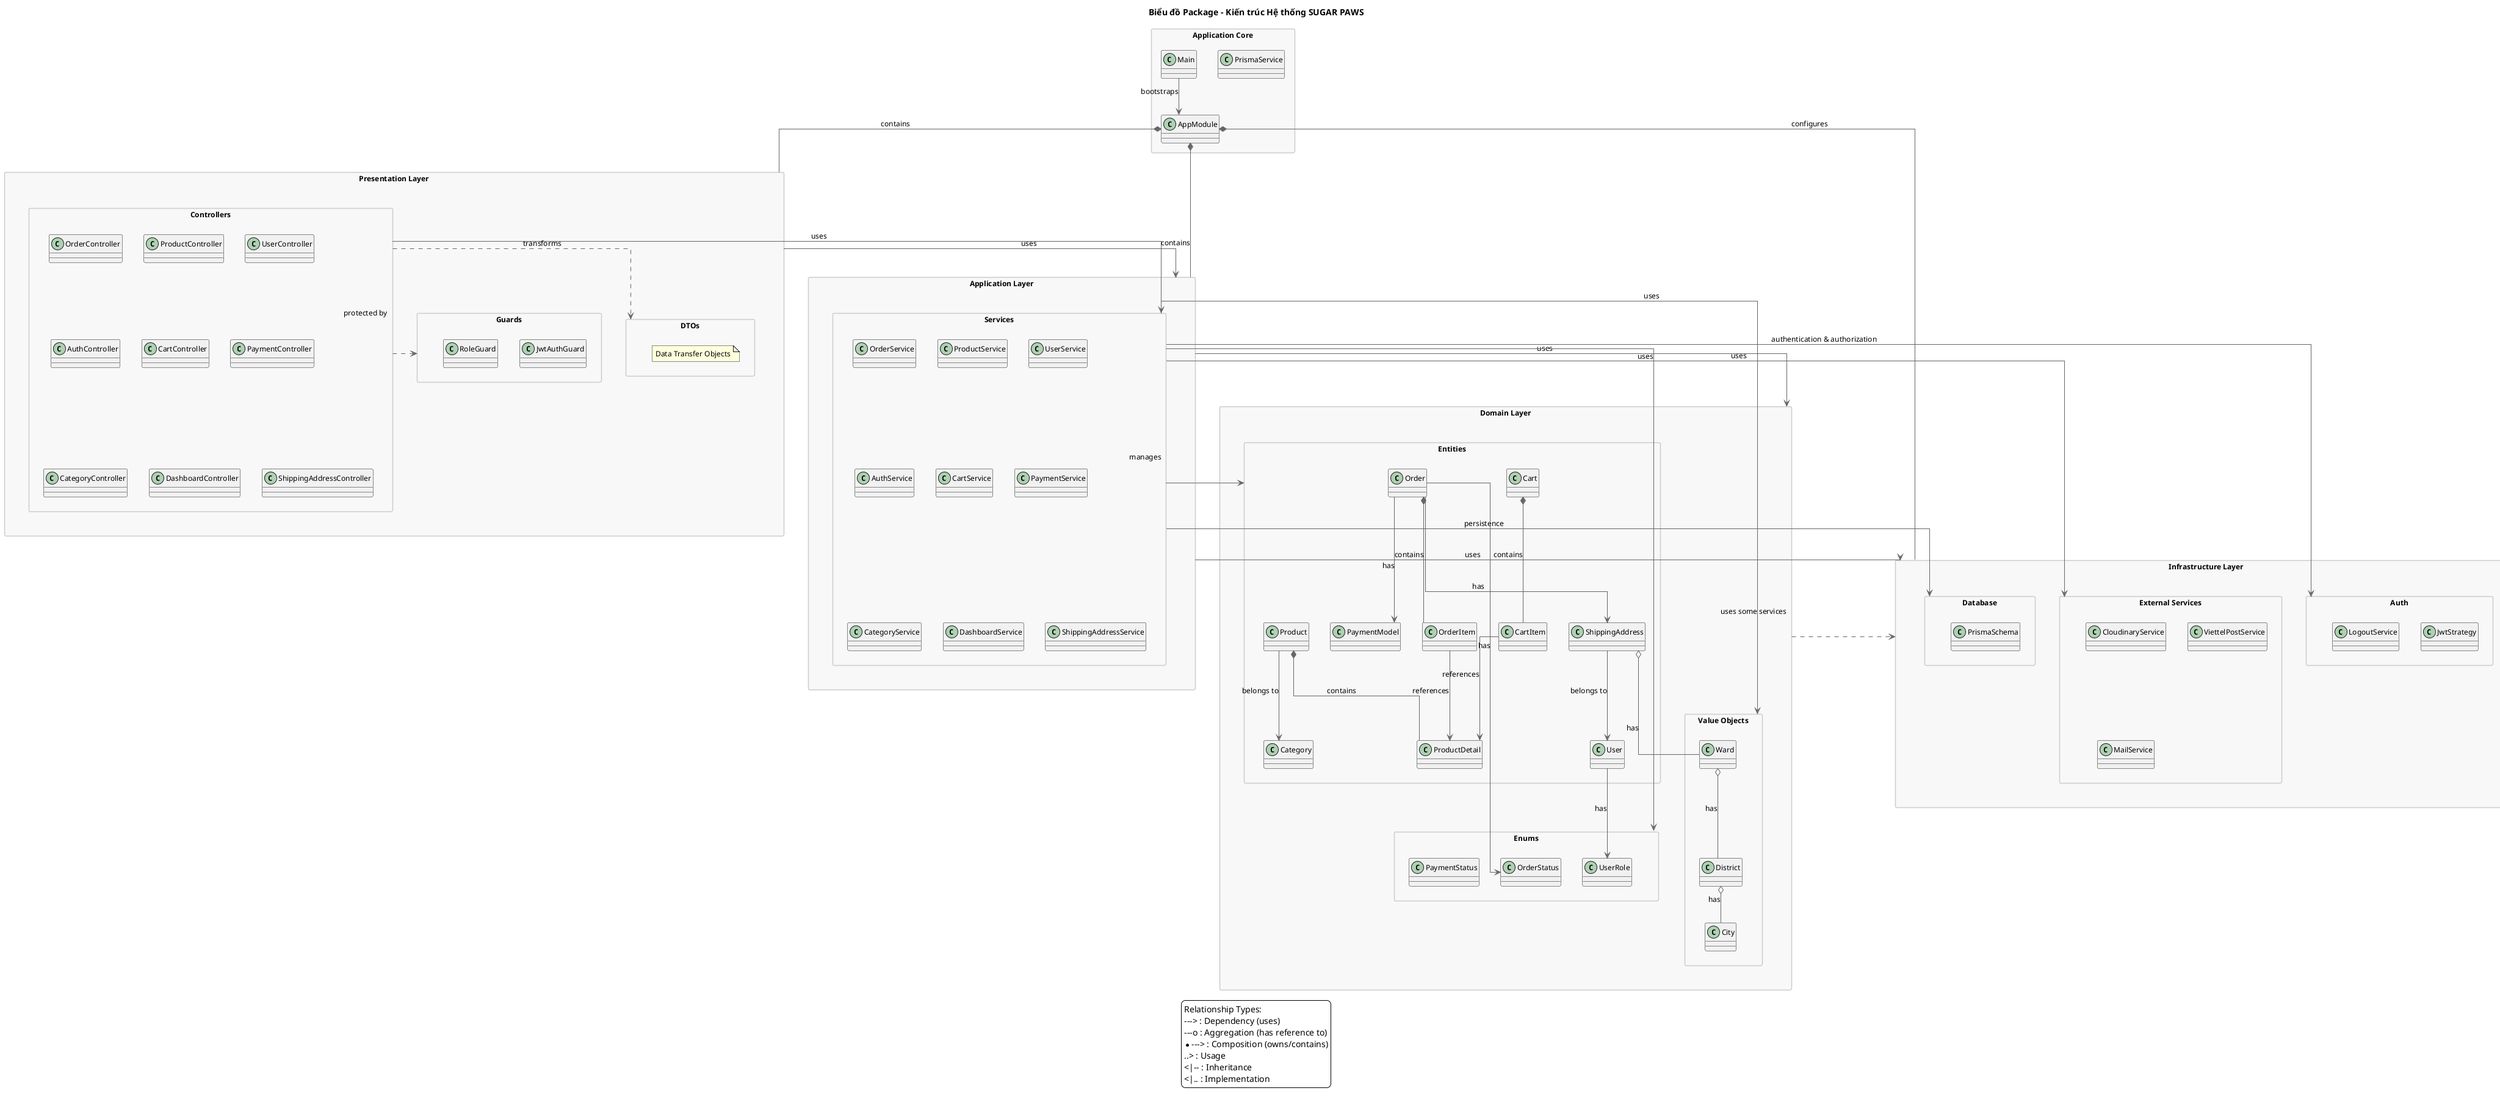 @startuml
title Biểu đồ Package - Kiến trúc Hệ thống SUGAR PAWS

' Cấu hình style
skinparam packageStyle rectangle
skinparam linetype ortho
skinparam shadowing false
skinparam DefaultFontName Arial
skinparam DefaultFontSize 12
skinparam ArrowColor #666666
skinparam BackgroundColor #FFFFFF
skinparam PackageBackgroundColor #F8F8F8
skinparam PackageBorderColor #CCCCCC

package "Application Core" as Core {
  class AppModule
  class PrismaService
  class Main
}

package "Presentation Layer" as Presentation {
  package "Controllers" as Controllers {
    class OrderController
    class ProductController
    class UserController
    class AuthController
    class CartController
    class PaymentController
    class CategoryController
    class DashboardController
    class ShippingAddressController
  }
  
  package "Guards" as Guards {
    class JwtAuthGuard
    class RoleGuard
  }
  
  package "DTOs" as DTOs {
    note "Data Transfer Objects" as N1
  }
}

package "Application Layer" as Application {
  package "Services" as Services {
    class OrderService
    class ProductService
    class UserService
    class AuthService
    class CartService
    class PaymentService
    class CategoryService
    class DashboardService
    class ShippingAddressService
  }
}

package "Domain Layer" as Domain {
  package "Entities" as Entities {
    class Order
    class OrderItem
    class Product
    class ProductDetail
    class User
    class Cart
    class CartItem
    class PaymentModel
    class Category
    class ShippingAddress
  }
  
  package "Value Objects" as ValueObjects {
    class Ward
    class District
    class City
  }
  
  package "Enums" as Enums {
    class OrderStatus
    class UserRole
    class PaymentStatus
  }
}

package "Infrastructure Layer" as Infrastructure {
  package "Database" as Database {
    class PrismaSchema
  }
  
  package "External Services" as ExternalSvc {
    class CloudinaryService
    class ViettelPostService
    class MailService
  }
  
  package "Auth" as AuthInfra {
    class JwtStrategy
    class LogoutService
  }
}

' Relationships between layers
Presentation --> Application : uses
Application --> Domain : uses
Application --> Infrastructure : uses
Domain ..> Infrastructure : uses some services

' Relationships for controllers
Controllers ..> Guards : protected by
Controllers --> Services : uses
Controllers ..> DTOs : transforms

' Services to Domain relationships
Services --> Entities : manages
Services --> ValueObjects : uses
Services --> Enums : uses

' Infrastructure relationships
Services --> ExternalSvc : uses
Services --> Database : persistence
Services --> AuthInfra : authentication & authorization

' Core relationships
AppModule *-- Presentation : contains
AppModule *-- Application : contains
AppModule *-- Infrastructure : configures
Main --> AppModule : bootstraps

' Entity relationships
Order *-- OrderItem : contains
Order --> ShippingAddress : has
Order --> PaymentModel : has
Order --> OrderStatus : has
OrderItem --> ProductDetail : references

Product *-- ProductDetail : contains
Product --> Category : belongs to

Cart *-- CartItem : contains
CartItem --> ProductDetail : references

User --> UserRole : has
ShippingAddress --> User : belongs to
ShippingAddress o-- Ward : has
Ward o-- District : has
District o-- City : has

' Legend
legend
  Relationship Types:
  ---> : Dependency (uses)
  ---o : Aggregation (has reference to)
  *---> : Composition (owns/contains)
  ..> : Usage
  <|-- : Inheritance
  <|.. : Implementation
endlegend

@enduml
